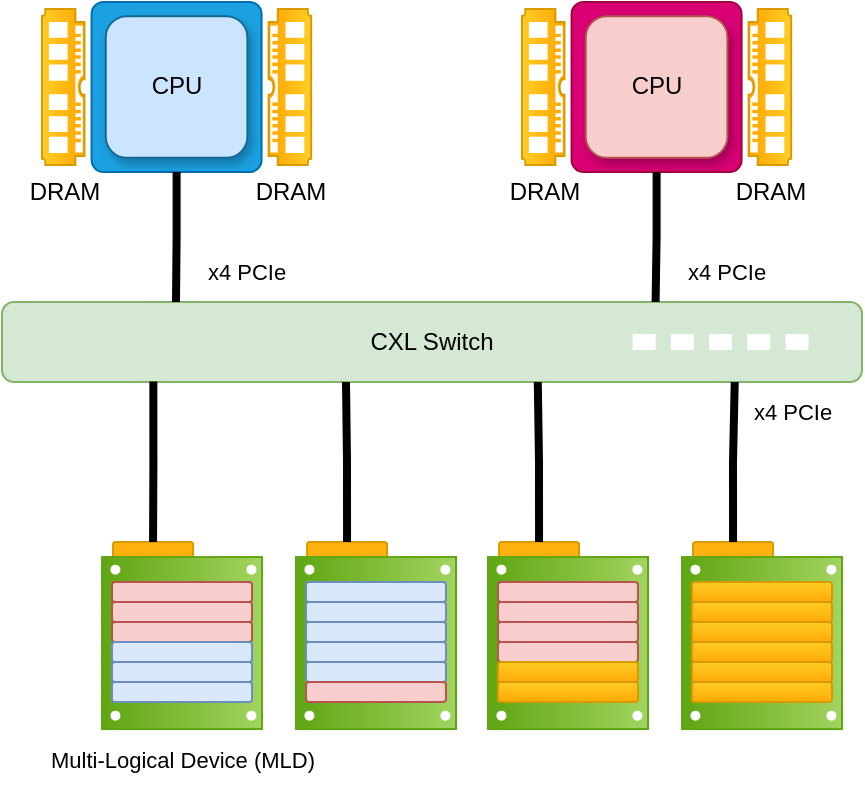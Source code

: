 <mxfile version="24.2.2" type="github">
  <diagram name="Page-1" id="A8W0ZlJkRZm1EOQpJBz_">
    <mxGraphModel dx="1209" dy="807" grid="1" gridSize="10" guides="1" tooltips="1" connect="1" arrows="1" fold="1" page="1" pageScale="1" pageWidth="850" pageHeight="1100" math="0" shadow="0">
      <root>
        <mxCell id="0" />
        <mxCell id="1" parent="0" />
        <mxCell id="uq200lhuQBNym-ZLv9r4-198" value="x4 PCIe" style="text;html=1;align=center;verticalAlign=middle;resizable=0;points=[];autosize=1;strokeColor=none;fillColor=none;fontFamily=Helvetica;fontSize=11;fontColor=default;labelBackgroundColor=default;" parent="1" vertex="1">
          <mxGeometry x="312.0" y="220" width="60" height="30" as="geometry" />
        </mxCell>
        <mxCell id="siB9gwOaP5ev9PkQdLU9-36" value="" style="group" parent="1" vertex="1" connectable="0">
          <mxGeometry x="220" y="250" width="430" height="40" as="geometry" />
        </mxCell>
        <mxCell id="siB9gwOaP5ev9PkQdLU9-27" value="CXL Switch" style="rounded=1;whiteSpace=wrap;html=1;fillColor=#d5e8d4;strokeColor=#82b366;" parent="siB9gwOaP5ev9PkQdLU9-36" vertex="1">
          <mxGeometry width="430" height="40" as="geometry" />
        </mxCell>
        <mxCell id="siB9gwOaP5ev9PkQdLU9-28" value="" style="rounded=0;whiteSpace=wrap;html=1;strokeColor=none;" parent="siB9gwOaP5ev9PkQdLU9-36" vertex="1">
          <mxGeometry x="315.333" y="16" width="11.467" height="8" as="geometry" />
        </mxCell>
        <mxCell id="siB9gwOaP5ev9PkQdLU9-32" value="" style="rounded=0;whiteSpace=wrap;html=1;strokeColor=none;" parent="siB9gwOaP5ev9PkQdLU9-36" vertex="1">
          <mxGeometry x="334.444" y="16" width="11.467" height="8" as="geometry" />
        </mxCell>
        <mxCell id="siB9gwOaP5ev9PkQdLU9-33" value="" style="rounded=0;whiteSpace=wrap;html=1;strokeColor=none;" parent="siB9gwOaP5ev9PkQdLU9-36" vertex="1">
          <mxGeometry x="353.556" y="16" width="11.467" height="8" as="geometry" />
        </mxCell>
        <mxCell id="siB9gwOaP5ev9PkQdLU9-34" value="" style="rounded=0;whiteSpace=wrap;html=1;strokeColor=none;" parent="siB9gwOaP5ev9PkQdLU9-36" vertex="1">
          <mxGeometry x="372.667" y="16" width="11.467" height="8" as="geometry" />
        </mxCell>
        <mxCell id="siB9gwOaP5ev9PkQdLU9-35" value="" style="rounded=0;whiteSpace=wrap;html=1;strokeColor=none;" parent="siB9gwOaP5ev9PkQdLU9-36" vertex="1">
          <mxGeometry x="391.778" y="16" width="11.467" height="8" as="geometry" />
        </mxCell>
        <mxCell id="siB9gwOaP5ev9PkQdLU9-40" value="" style="group" parent="1" connectable="0" vertex="1">
          <mxGeometry x="463.0" y="369.999" width="80" height="93.531" as="geometry" />
        </mxCell>
        <mxCell id="siB9gwOaP5ev9PkQdLU9-41" value="" style="rounded=1;whiteSpace=wrap;html=1;direction=south;fillColor=#ffb20d;arcSize=7;strokeColor=#d79b00;rotation=90;" parent="siB9gwOaP5ev9PkQdLU9-40" vertex="1">
          <mxGeometry x="15.71" y="-10.179" width="19.641" height="40" as="geometry" />
        </mxCell>
        <mxCell id="siB9gwOaP5ev9PkQdLU9-42" value="" style="rounded=0;whiteSpace=wrap;html=1;strokeWidth=1;fillColor=#a2d460;strokeColor=#60a512;fontSize=10;gradientColor=#60a512;rotation=90;" parent="siB9gwOaP5ev9PkQdLU9-40" vertex="1">
          <mxGeometry x="-3.0" y="10.531" width="86" height="80" as="geometry" />
        </mxCell>
        <mxCell id="siB9gwOaP5ev9PkQdLU9-43" value="" style="ellipse;whiteSpace=wrap;html=1;aspect=fixed;strokeWidth=3;shadow=0;strokeColor=#ffffff;rotation=90;" parent="siB9gwOaP5ev9PkQdLU9-40" vertex="1">
          <mxGeometry x="73.71" y="12.821" width="2" height="2" as="geometry" />
        </mxCell>
        <mxCell id="siB9gwOaP5ev9PkQdLU9-44" value="" style="ellipse;whiteSpace=wrap;html=1;aspect=fixed;strokeWidth=3;shadow=0;strokeColor=#ffffff;rotation=90;" parent="siB9gwOaP5ev9PkQdLU9-40" vertex="1">
          <mxGeometry x="73.71" y="85.821" width="2" height="2" as="geometry" />
        </mxCell>
        <mxCell id="siB9gwOaP5ev9PkQdLU9-45" value="" style="ellipse;whiteSpace=wrap;html=1;aspect=fixed;strokeWidth=3;shadow=0;strokeColor=#ffffff;rotation=90;" parent="siB9gwOaP5ev9PkQdLU9-40" vertex="1">
          <mxGeometry x="5.71" y="12.821" width="2" height="2" as="geometry" />
        </mxCell>
        <mxCell id="siB9gwOaP5ev9PkQdLU9-46" value="" style="ellipse;whiteSpace=wrap;html=1;aspect=fixed;strokeWidth=3;shadow=0;strokeColor=#ffffff;rotation=90;" parent="siB9gwOaP5ev9PkQdLU9-40" vertex="1">
          <mxGeometry x="5.71" y="85.821" width="2" height="2" as="geometry" />
        </mxCell>
        <mxCell id="siB9gwOaP5ev9PkQdLU9-47" value="" style="rounded=1;whiteSpace=wrap;html=1;fillColor=#f8cecc;strokeColor=#b85450;" parent="siB9gwOaP5ev9PkQdLU9-40" vertex="1">
          <mxGeometry x="5" y="20" width="70" height="10" as="geometry" />
        </mxCell>
        <mxCell id="siB9gwOaP5ev9PkQdLU9-48" value="" style="rounded=1;whiteSpace=wrap;html=1;fillColor=#f8cecc;strokeColor=#b85450;" parent="siB9gwOaP5ev9PkQdLU9-40" vertex="1">
          <mxGeometry x="5" y="30" width="70" height="10" as="geometry" />
        </mxCell>
        <mxCell id="siB9gwOaP5ev9PkQdLU9-49" value="" style="rounded=1;whiteSpace=wrap;html=1;fillColor=#f8cecc;strokeColor=#b85450;" parent="siB9gwOaP5ev9PkQdLU9-40" vertex="1">
          <mxGeometry x="5" y="40" width="70" height="10" as="geometry" />
        </mxCell>
        <mxCell id="siB9gwOaP5ev9PkQdLU9-50" value="" style="rounded=1;whiteSpace=wrap;html=1;fillColor=#f8cecc;strokeColor=#b85450;" parent="siB9gwOaP5ev9PkQdLU9-40" vertex="1">
          <mxGeometry x="5" y="50" width="70" height="10" as="geometry" />
        </mxCell>
        <mxCell id="siB9gwOaP5ev9PkQdLU9-51" value="" style="rounded=1;whiteSpace=wrap;html=1;gradientColor=#ffaa05;fillColor=#ffcb26;strokeColor=#d79b00;" parent="siB9gwOaP5ev9PkQdLU9-40" vertex="1">
          <mxGeometry x="5" y="60" width="70" height="10" as="geometry" />
        </mxCell>
        <mxCell id="siB9gwOaP5ev9PkQdLU9-52" value="" style="rounded=1;whiteSpace=wrap;html=1;gradientColor=#ffaa05;fillColor=#ffcb26;strokeColor=#d79b00;" parent="siB9gwOaP5ev9PkQdLU9-40" vertex="1">
          <mxGeometry x="5" y="70" width="70" height="10" as="geometry" />
        </mxCell>
        <mxCell id="siB9gwOaP5ev9PkQdLU9-56" value="" style="group" parent="1" connectable="0" vertex="1">
          <mxGeometry x="560" y="369.999" width="80" height="93.531" as="geometry" />
        </mxCell>
        <mxCell id="siB9gwOaP5ev9PkQdLU9-57" value="" style="rounded=1;whiteSpace=wrap;html=1;direction=south;fillColor=#ffb20d;arcSize=7;strokeColor=#d79b00;rotation=90;" parent="siB9gwOaP5ev9PkQdLU9-56" vertex="1">
          <mxGeometry x="15.71" y="-10.179" width="19.641" height="40" as="geometry" />
        </mxCell>
        <mxCell id="siB9gwOaP5ev9PkQdLU9-58" value="" style="rounded=0;whiteSpace=wrap;html=1;strokeWidth=1;fillColor=#a2d460;strokeColor=#60a512;fontSize=10;gradientColor=#60a512;rotation=90;" parent="siB9gwOaP5ev9PkQdLU9-56" vertex="1">
          <mxGeometry x="-3.0" y="10.531" width="86" height="80" as="geometry" />
        </mxCell>
        <mxCell id="siB9gwOaP5ev9PkQdLU9-59" value="" style="ellipse;whiteSpace=wrap;html=1;aspect=fixed;strokeWidth=3;shadow=0;strokeColor=#ffffff;rotation=90;" parent="siB9gwOaP5ev9PkQdLU9-56" vertex="1">
          <mxGeometry x="73.71" y="12.821" width="2" height="2" as="geometry" />
        </mxCell>
        <mxCell id="siB9gwOaP5ev9PkQdLU9-60" value="" style="ellipse;whiteSpace=wrap;html=1;aspect=fixed;strokeWidth=3;shadow=0;strokeColor=#ffffff;rotation=90;" parent="siB9gwOaP5ev9PkQdLU9-56" vertex="1">
          <mxGeometry x="73.71" y="85.821" width="2" height="2" as="geometry" />
        </mxCell>
        <mxCell id="siB9gwOaP5ev9PkQdLU9-61" value="" style="ellipse;whiteSpace=wrap;html=1;aspect=fixed;strokeWidth=3;shadow=0;strokeColor=#ffffff;rotation=90;" parent="siB9gwOaP5ev9PkQdLU9-56" vertex="1">
          <mxGeometry x="5.71" y="12.821" width="2" height="2" as="geometry" />
        </mxCell>
        <mxCell id="siB9gwOaP5ev9PkQdLU9-62" value="" style="ellipse;whiteSpace=wrap;html=1;aspect=fixed;strokeWidth=3;shadow=0;strokeColor=#ffffff;rotation=90;" parent="siB9gwOaP5ev9PkQdLU9-56" vertex="1">
          <mxGeometry x="5.71" y="85.821" width="2" height="2" as="geometry" />
        </mxCell>
        <mxCell id="siB9gwOaP5ev9PkQdLU9-63" value="" style="rounded=1;whiteSpace=wrap;html=1;gradientColor=#ffaa05;fillColor=#ffcb26;strokeColor=#d79b00;" parent="siB9gwOaP5ev9PkQdLU9-56" vertex="1">
          <mxGeometry x="5" y="20" width="70" height="10" as="geometry" />
        </mxCell>
        <mxCell id="siB9gwOaP5ev9PkQdLU9-64" value="" style="rounded=1;whiteSpace=wrap;html=1;gradientColor=#ffaa05;fillColor=#ffcb26;strokeColor=#d79b00;" parent="siB9gwOaP5ev9PkQdLU9-56" vertex="1">
          <mxGeometry x="5" y="30" width="70" height="10" as="geometry" />
        </mxCell>
        <mxCell id="siB9gwOaP5ev9PkQdLU9-65" value="" style="rounded=1;whiteSpace=wrap;html=1;gradientColor=#ffaa05;fillColor=#ffcb26;strokeColor=#d79b00;" parent="siB9gwOaP5ev9PkQdLU9-56" vertex="1">
          <mxGeometry x="5" y="40" width="70" height="10" as="geometry" />
        </mxCell>
        <mxCell id="siB9gwOaP5ev9PkQdLU9-66" value="" style="rounded=1;whiteSpace=wrap;html=1;gradientColor=#ffaa05;fillColor=#ffcb26;strokeColor=#d79b00;" parent="siB9gwOaP5ev9PkQdLU9-56" vertex="1">
          <mxGeometry x="5" y="50" width="70" height="10" as="geometry" />
        </mxCell>
        <mxCell id="siB9gwOaP5ev9PkQdLU9-67" value="" style="rounded=1;whiteSpace=wrap;html=1;gradientColor=#ffaa05;fillColor=#ffcb26;strokeColor=#d79b00;" parent="siB9gwOaP5ev9PkQdLU9-56" vertex="1">
          <mxGeometry x="5" y="60" width="70" height="10" as="geometry" />
        </mxCell>
        <mxCell id="siB9gwOaP5ev9PkQdLU9-68" value="" style="rounded=1;whiteSpace=wrap;html=1;gradientColor=#ffaa05;fillColor=#ffcb26;strokeColor=#d79b00;" parent="siB9gwOaP5ev9PkQdLU9-56" vertex="1">
          <mxGeometry x="5" y="70" width="70" height="10" as="geometry" />
        </mxCell>
        <mxCell id="siB9gwOaP5ev9PkQdLU9-71" value="" style="group" parent="1" connectable="0" vertex="1">
          <mxGeometry x="270.0" y="369.999" width="80" height="93.531" as="geometry" />
        </mxCell>
        <mxCell id="siB9gwOaP5ev9PkQdLU9-72" value="" style="rounded=1;whiteSpace=wrap;html=1;direction=south;fillColor=#ffb20d;arcSize=7;strokeColor=#d79b00;rotation=90;" parent="siB9gwOaP5ev9PkQdLU9-71" vertex="1">
          <mxGeometry x="15.71" y="-10.179" width="19.641" height="40" as="geometry" />
        </mxCell>
        <mxCell id="siB9gwOaP5ev9PkQdLU9-73" value="" style="rounded=0;whiteSpace=wrap;html=1;strokeWidth=1;fillColor=#a2d460;strokeColor=#60a512;fontSize=10;gradientColor=#60a512;rotation=90;" parent="siB9gwOaP5ev9PkQdLU9-71" vertex="1">
          <mxGeometry x="-3.0" y="10.531" width="86" height="80" as="geometry" />
        </mxCell>
        <mxCell id="siB9gwOaP5ev9PkQdLU9-74" value="" style="ellipse;whiteSpace=wrap;html=1;aspect=fixed;strokeWidth=3;shadow=0;strokeColor=#ffffff;rotation=90;" parent="siB9gwOaP5ev9PkQdLU9-71" vertex="1">
          <mxGeometry x="73.71" y="12.821" width="2" height="2" as="geometry" />
        </mxCell>
        <mxCell id="siB9gwOaP5ev9PkQdLU9-75" value="" style="ellipse;whiteSpace=wrap;html=1;aspect=fixed;strokeWidth=3;shadow=0;strokeColor=#ffffff;rotation=90;" parent="siB9gwOaP5ev9PkQdLU9-71" vertex="1">
          <mxGeometry x="73.71" y="85.821" width="2" height="2" as="geometry" />
        </mxCell>
        <mxCell id="siB9gwOaP5ev9PkQdLU9-76" value="" style="ellipse;whiteSpace=wrap;html=1;aspect=fixed;strokeWidth=3;shadow=0;strokeColor=#ffffff;rotation=90;" parent="siB9gwOaP5ev9PkQdLU9-71" vertex="1">
          <mxGeometry x="5.71" y="12.821" width="2" height="2" as="geometry" />
        </mxCell>
        <mxCell id="siB9gwOaP5ev9PkQdLU9-77" value="" style="ellipse;whiteSpace=wrap;html=1;aspect=fixed;strokeWidth=3;shadow=0;strokeColor=#ffffff;rotation=90;" parent="siB9gwOaP5ev9PkQdLU9-71" vertex="1">
          <mxGeometry x="5.71" y="85.821" width="2" height="2" as="geometry" />
        </mxCell>
        <mxCell id="siB9gwOaP5ev9PkQdLU9-78" value="" style="rounded=1;whiteSpace=wrap;html=1;fillColor=#f8cecc;strokeColor=#b85450;" parent="siB9gwOaP5ev9PkQdLU9-71" vertex="1">
          <mxGeometry x="5" y="20" width="70" height="10" as="geometry" />
        </mxCell>
        <mxCell id="siB9gwOaP5ev9PkQdLU9-79" value="" style="rounded=1;whiteSpace=wrap;html=1;fillColor=#f8cecc;strokeColor=#b85450;" parent="siB9gwOaP5ev9PkQdLU9-71" vertex="1">
          <mxGeometry x="5" y="30" width="70" height="10" as="geometry" />
        </mxCell>
        <mxCell id="siB9gwOaP5ev9PkQdLU9-80" value="" style="rounded=1;whiteSpace=wrap;html=1;fillColor=#f8cecc;strokeColor=#b85450;" parent="siB9gwOaP5ev9PkQdLU9-71" vertex="1">
          <mxGeometry x="5" y="40" width="70" height="10" as="geometry" />
        </mxCell>
        <mxCell id="siB9gwOaP5ev9PkQdLU9-81" value="" style="rounded=1;whiteSpace=wrap;html=1;fillColor=#dae8fc;strokeColor=#6c8ebf;" parent="siB9gwOaP5ev9PkQdLU9-71" vertex="1">
          <mxGeometry x="5" y="50" width="70" height="10" as="geometry" />
        </mxCell>
        <mxCell id="siB9gwOaP5ev9PkQdLU9-82" value="" style="rounded=1;whiteSpace=wrap;html=1;fillColor=#dae8fc;strokeColor=#6c8ebf;" parent="siB9gwOaP5ev9PkQdLU9-71" vertex="1">
          <mxGeometry x="5" y="60" width="70" height="10" as="geometry" />
        </mxCell>
        <mxCell id="siB9gwOaP5ev9PkQdLU9-83" value="" style="rounded=1;whiteSpace=wrap;html=1;fillColor=#dae8fc;strokeColor=#6c8ebf;" parent="siB9gwOaP5ev9PkQdLU9-71" vertex="1">
          <mxGeometry x="5" y="70" width="70" height="10" as="geometry" />
        </mxCell>
        <mxCell id="siB9gwOaP5ev9PkQdLU9-84" value="Multi-Logical Device (MLD)" style="text;html=1;align=center;verticalAlign=middle;resizable=0;points=[];autosize=1;strokeColor=none;fillColor=none;fontFamily=Helvetica;fontSize=11;fontColor=default;labelBackgroundColor=default;" parent="1" vertex="1">
          <mxGeometry x="230.0" y="463.53" width="160" height="30" as="geometry" />
        </mxCell>
        <mxCell id="siB9gwOaP5ev9PkQdLU9-87" value="" style="group" parent="1" connectable="0" vertex="1">
          <mxGeometry x="367.0" y="369.999" width="80" height="93.531" as="geometry" />
        </mxCell>
        <mxCell id="siB9gwOaP5ev9PkQdLU9-88" value="" style="rounded=1;whiteSpace=wrap;html=1;direction=south;fillColor=#ffb20d;arcSize=7;strokeColor=#d79b00;rotation=90;" parent="siB9gwOaP5ev9PkQdLU9-87" vertex="1">
          <mxGeometry x="15.71" y="-10.179" width="19.641" height="40" as="geometry" />
        </mxCell>
        <mxCell id="siB9gwOaP5ev9PkQdLU9-89" value="" style="rounded=0;whiteSpace=wrap;html=1;strokeWidth=1;fillColor=#a2d460;strokeColor=#60a512;fontSize=10;gradientColor=#60a512;rotation=90;" parent="siB9gwOaP5ev9PkQdLU9-87" vertex="1">
          <mxGeometry x="-3.0" y="10.531" width="86" height="80" as="geometry" />
        </mxCell>
        <mxCell id="siB9gwOaP5ev9PkQdLU9-90" value="" style="ellipse;whiteSpace=wrap;html=1;aspect=fixed;strokeWidth=3;shadow=0;strokeColor=#ffffff;rotation=90;" parent="siB9gwOaP5ev9PkQdLU9-87" vertex="1">
          <mxGeometry x="73.71" y="12.821" width="2" height="2" as="geometry" />
        </mxCell>
        <mxCell id="siB9gwOaP5ev9PkQdLU9-91" value="" style="ellipse;whiteSpace=wrap;html=1;aspect=fixed;strokeWidth=3;shadow=0;strokeColor=#ffffff;rotation=90;" parent="siB9gwOaP5ev9PkQdLU9-87" vertex="1">
          <mxGeometry x="73.71" y="85.821" width="2" height="2" as="geometry" />
        </mxCell>
        <mxCell id="siB9gwOaP5ev9PkQdLU9-92" value="" style="ellipse;whiteSpace=wrap;html=1;aspect=fixed;strokeWidth=3;shadow=0;strokeColor=#ffffff;rotation=90;" parent="siB9gwOaP5ev9PkQdLU9-87" vertex="1">
          <mxGeometry x="5.71" y="12.821" width="2" height="2" as="geometry" />
        </mxCell>
        <mxCell id="siB9gwOaP5ev9PkQdLU9-93" value="" style="ellipse;whiteSpace=wrap;html=1;aspect=fixed;strokeWidth=3;shadow=0;strokeColor=#ffffff;rotation=90;" parent="siB9gwOaP5ev9PkQdLU9-87" vertex="1">
          <mxGeometry x="5.71" y="85.821" width="2" height="2" as="geometry" />
        </mxCell>
        <mxCell id="siB9gwOaP5ev9PkQdLU9-94" value="" style="rounded=1;whiteSpace=wrap;html=1;fillColor=#dae8fc;strokeColor=#6c8ebf;" parent="siB9gwOaP5ev9PkQdLU9-87" vertex="1">
          <mxGeometry x="5" y="20" width="70" height="10" as="geometry" />
        </mxCell>
        <mxCell id="siB9gwOaP5ev9PkQdLU9-95" value="" style="rounded=1;whiteSpace=wrap;html=1;fillColor=#dae8fc;strokeColor=#6c8ebf;" parent="siB9gwOaP5ev9PkQdLU9-87" vertex="1">
          <mxGeometry x="5" y="30" width="70" height="10" as="geometry" />
        </mxCell>
        <mxCell id="siB9gwOaP5ev9PkQdLU9-96" value="" style="rounded=1;whiteSpace=wrap;html=1;fillColor=#dae8fc;strokeColor=#6c8ebf;" parent="siB9gwOaP5ev9PkQdLU9-87" vertex="1">
          <mxGeometry x="5" y="40" width="70" height="10" as="geometry" />
        </mxCell>
        <mxCell id="siB9gwOaP5ev9PkQdLU9-97" value="" style="rounded=1;whiteSpace=wrap;html=1;fillColor=#dae8fc;strokeColor=#6c8ebf;" parent="siB9gwOaP5ev9PkQdLU9-87" vertex="1">
          <mxGeometry x="5" y="50" width="70" height="10" as="geometry" />
        </mxCell>
        <mxCell id="siB9gwOaP5ev9PkQdLU9-98" value="" style="rounded=1;whiteSpace=wrap;html=1;fillColor=#dae8fc;strokeColor=#6c8ebf;" parent="siB9gwOaP5ev9PkQdLU9-87" vertex="1">
          <mxGeometry x="5" y="60" width="70" height="10" as="geometry" />
        </mxCell>
        <mxCell id="siB9gwOaP5ev9PkQdLU9-99" value="" style="rounded=1;whiteSpace=wrap;html=1;fillColor=#f8cecc;strokeColor=#b85450;" parent="siB9gwOaP5ev9PkQdLU9-87" vertex="1">
          <mxGeometry x="5" y="70" width="70" height="10" as="geometry" />
        </mxCell>
        <mxCell id="siB9gwOaP5ev9PkQdLU9-102" value="" style="group" parent="1" vertex="1" connectable="0">
          <mxGeometry x="240" y="100" width="134.58" height="85" as="geometry" />
        </mxCell>
        <mxCell id="uq200lhuQBNym-ZLv9r4-11" value="" style="group;fillColor=default;gradientColor=none;strokeColor=none;" parent="siB9gwOaP5ev9PkQdLU9-102" connectable="0" vertex="1">
          <mxGeometry x="24.791" width="84.998" height="85" as="geometry" />
        </mxCell>
        <mxCell id="uq200lhuQBNym-ZLv9r4-2" value="" style="rounded=1;whiteSpace=wrap;html=1;arcSize=7;fillColor=#1ba1e2;strokeColor=#006EAF;fontColor=#ffffff;" parent="uq200lhuQBNym-ZLv9r4-11" vertex="1">
          <mxGeometry width="84.998" height="85" as="geometry" />
        </mxCell>
        <mxCell id="uq200lhuQBNym-ZLv9r4-3" value="CPU" style="rounded=1;whiteSpace=wrap;html=1;fillColor=#cce5ff;strokeColor=#146994;shadow=1;" parent="uq200lhuQBNym-ZLv9r4-11" vertex="1">
          <mxGeometry x="7.083" y="7.083" width="70.832" height="70.833" as="geometry" />
        </mxCell>
        <mxCell id="uq200lhuQBNym-ZLv9r4-13" value="DRAM" style="pointerEvents=1;shadow=0;dashed=0;html=1;strokeColor=#d79b00;fillColor=#ffcd28;labelPosition=center;verticalLabelPosition=bottom;verticalAlign=top;align=center;outlineConnect=0;shape=mxgraph.veeam.ram;fillStyle=auto;direction=north;gradientColor=#ffa500;" parent="siB9gwOaP5ev9PkQdLU9-102" vertex="1">
          <mxGeometry y="3.542" width="21.249" height="77.917" as="geometry" />
        </mxCell>
        <mxCell id="uq200lhuQBNym-ZLv9r4-48" value="DRAM" style="pointerEvents=1;shadow=0;dashed=0;html=1;strokeColor=#d79b00;fillColor=#ffcd28;labelPosition=center;verticalLabelPosition=bottom;verticalAlign=top;align=center;outlineConnect=0;shape=mxgraph.veeam.ram;fillStyle=auto;direction=south;gradientColor=#ffa500;flipV=1;" parent="siB9gwOaP5ev9PkQdLU9-102" vertex="1">
          <mxGeometry x="113.331" y="3.542" width="21.249" height="77.917" as="geometry" />
        </mxCell>
        <mxCell id="siB9gwOaP5ev9PkQdLU9-103" value="x4 PCIe" style="text;html=1;align=center;verticalAlign=middle;resizable=0;points=[];autosize=1;strokeColor=none;fillColor=none;fontFamily=Helvetica;fontSize=11;fontColor=default;labelBackgroundColor=default;" parent="1" vertex="1">
          <mxGeometry x="552" y="220" width="60" height="30" as="geometry" />
        </mxCell>
        <mxCell id="siB9gwOaP5ev9PkQdLU9-106" value="" style="group" parent="1" vertex="1" connectable="0">
          <mxGeometry x="480" y="100" width="134.58" height="85" as="geometry" />
        </mxCell>
        <mxCell id="siB9gwOaP5ev9PkQdLU9-107" value="" style="group;fillColor=default;gradientColor=none;strokeColor=none;" parent="siB9gwOaP5ev9PkQdLU9-106" connectable="0" vertex="1">
          <mxGeometry x="24.791" width="84.998" height="85" as="geometry" />
        </mxCell>
        <mxCell id="siB9gwOaP5ev9PkQdLU9-108" value="" style="rounded=1;whiteSpace=wrap;html=1;arcSize=7;fillColor=#d80073;strokeColor=#A50040;fontColor=#ffffff;" parent="siB9gwOaP5ev9PkQdLU9-107" vertex="1">
          <mxGeometry width="84.998" height="85" as="geometry" />
        </mxCell>
        <mxCell id="siB9gwOaP5ev9PkQdLU9-109" value="CPU" style="rounded=1;whiteSpace=wrap;html=1;fillColor=#f8cecc;strokeColor=#b85450;shadow=1;" parent="siB9gwOaP5ev9PkQdLU9-107" vertex="1">
          <mxGeometry x="7.083" y="7.083" width="70.832" height="70.833" as="geometry" />
        </mxCell>
        <mxCell id="siB9gwOaP5ev9PkQdLU9-110" value="DRAM" style="pointerEvents=1;shadow=0;dashed=0;html=1;strokeColor=#d79b00;fillColor=#ffcd28;labelPosition=center;verticalLabelPosition=bottom;verticalAlign=top;align=center;outlineConnect=0;shape=mxgraph.veeam.ram;fillStyle=auto;direction=north;gradientColor=#ffa500;" parent="siB9gwOaP5ev9PkQdLU9-106" vertex="1">
          <mxGeometry y="3.542" width="21.249" height="77.917" as="geometry" />
        </mxCell>
        <mxCell id="siB9gwOaP5ev9PkQdLU9-111" value="DRAM" style="pointerEvents=1;shadow=0;dashed=0;html=1;strokeColor=#d79b00;fillColor=#ffcd28;labelPosition=center;verticalLabelPosition=bottom;verticalAlign=top;align=center;outlineConnect=0;shape=mxgraph.veeam.ram;fillStyle=auto;direction=south;gradientColor=#ffa500;flipV=1;" parent="siB9gwOaP5ev9PkQdLU9-106" vertex="1">
          <mxGeometry x="113.331" y="3.542" width="21.249" height="77.917" as="geometry" />
        </mxCell>
        <mxCell id="j0kA9mQv0XeUaCMalJ7W-1" style="edgeStyle=orthogonalEdgeStyle;rounded=0;orthogonalLoop=1;jettySize=auto;html=1;endArrow=none;endFill=0;strokeWidth=4;" parent="1" source="uq200lhuQBNym-ZLv9r4-2" edge="1">
          <mxGeometry relative="1" as="geometry">
            <mxPoint x="307" y="250" as="targetPoint" />
          </mxGeometry>
        </mxCell>
        <mxCell id="j0kA9mQv0XeUaCMalJ7W-2" style="edgeStyle=orthogonalEdgeStyle;rounded=0;orthogonalLoop=1;jettySize=auto;html=1;entryX=0.76;entryY=0;entryDx=0;entryDy=0;entryPerimeter=0;strokeColor=default;strokeWidth=4;align=center;verticalAlign=middle;fontFamily=Helvetica;fontSize=11;fontColor=default;labelBackgroundColor=default;endArrow=none;endFill=0;" parent="1" source="siB9gwOaP5ev9PkQdLU9-108" target="siB9gwOaP5ev9PkQdLU9-27" edge="1">
          <mxGeometry relative="1" as="geometry" />
        </mxCell>
        <mxCell id="j0kA9mQv0XeUaCMalJ7W-3" style="edgeStyle=orthogonalEdgeStyle;rounded=0;orthogonalLoop=1;jettySize=auto;html=1;entryX=0.5;entryY=1;entryDx=0;entryDy=0;strokeColor=default;strokeWidth=4;align=center;verticalAlign=middle;fontFamily=Helvetica;fontSize=11;fontColor=default;labelBackgroundColor=default;endArrow=none;endFill=0;exitX=0.176;exitY=0.995;exitDx=0;exitDy=0;exitPerimeter=0;" parent="1" source="siB9gwOaP5ev9PkQdLU9-27" target="siB9gwOaP5ev9PkQdLU9-72" edge="1">
          <mxGeometry relative="1" as="geometry" />
        </mxCell>
        <mxCell id="j0kA9mQv0XeUaCMalJ7W-4" style="edgeStyle=orthogonalEdgeStyle;rounded=0;orthogonalLoop=1;jettySize=auto;html=1;entryX=0.4;entryY=1;entryDx=0;entryDy=0;entryPerimeter=0;strokeColor=default;strokeWidth=4;align=center;verticalAlign=middle;fontFamily=Helvetica;fontSize=11;fontColor=default;labelBackgroundColor=default;endArrow=none;endFill=0;" parent="1" source="siB9gwOaP5ev9PkQdLU9-88" target="siB9gwOaP5ev9PkQdLU9-27" edge="1">
          <mxGeometry relative="1" as="geometry" />
        </mxCell>
        <mxCell id="j0kA9mQv0XeUaCMalJ7W-5" style="edgeStyle=orthogonalEdgeStyle;rounded=0;orthogonalLoop=1;jettySize=auto;html=1;entryX=0.623;entryY=1;entryDx=0;entryDy=0;entryPerimeter=0;strokeColor=default;strokeWidth=4;align=center;verticalAlign=middle;fontFamily=Helvetica;fontSize=11;fontColor=default;labelBackgroundColor=default;endArrow=none;endFill=0;" parent="1" source="siB9gwOaP5ev9PkQdLU9-41" target="siB9gwOaP5ev9PkQdLU9-27" edge="1">
          <mxGeometry relative="1" as="geometry" />
        </mxCell>
        <mxCell id="j0kA9mQv0XeUaCMalJ7W-6" style="edgeStyle=orthogonalEdgeStyle;rounded=0;orthogonalLoop=1;jettySize=auto;html=1;entryX=0.852;entryY=1;entryDx=0;entryDy=0;entryPerimeter=0;strokeColor=default;strokeWidth=4;align=center;verticalAlign=middle;fontFamily=Helvetica;fontSize=11;fontColor=default;labelBackgroundColor=default;endArrow=none;endFill=0;" parent="1" source="siB9gwOaP5ev9PkQdLU9-57" target="siB9gwOaP5ev9PkQdLU9-27" edge="1">
          <mxGeometry relative="1" as="geometry" />
        </mxCell>
        <mxCell id="j0kA9mQv0XeUaCMalJ7W-7" value="x4 PCIe" style="text;html=1;align=center;verticalAlign=middle;resizable=0;points=[];autosize=1;strokeColor=none;fillColor=none;fontFamily=Helvetica;fontSize=11;fontColor=default;labelBackgroundColor=default;" parent="1" vertex="1">
          <mxGeometry x="585" y="290" width="60" height="30" as="geometry" />
        </mxCell>
      </root>
    </mxGraphModel>
  </diagram>
</mxfile>
